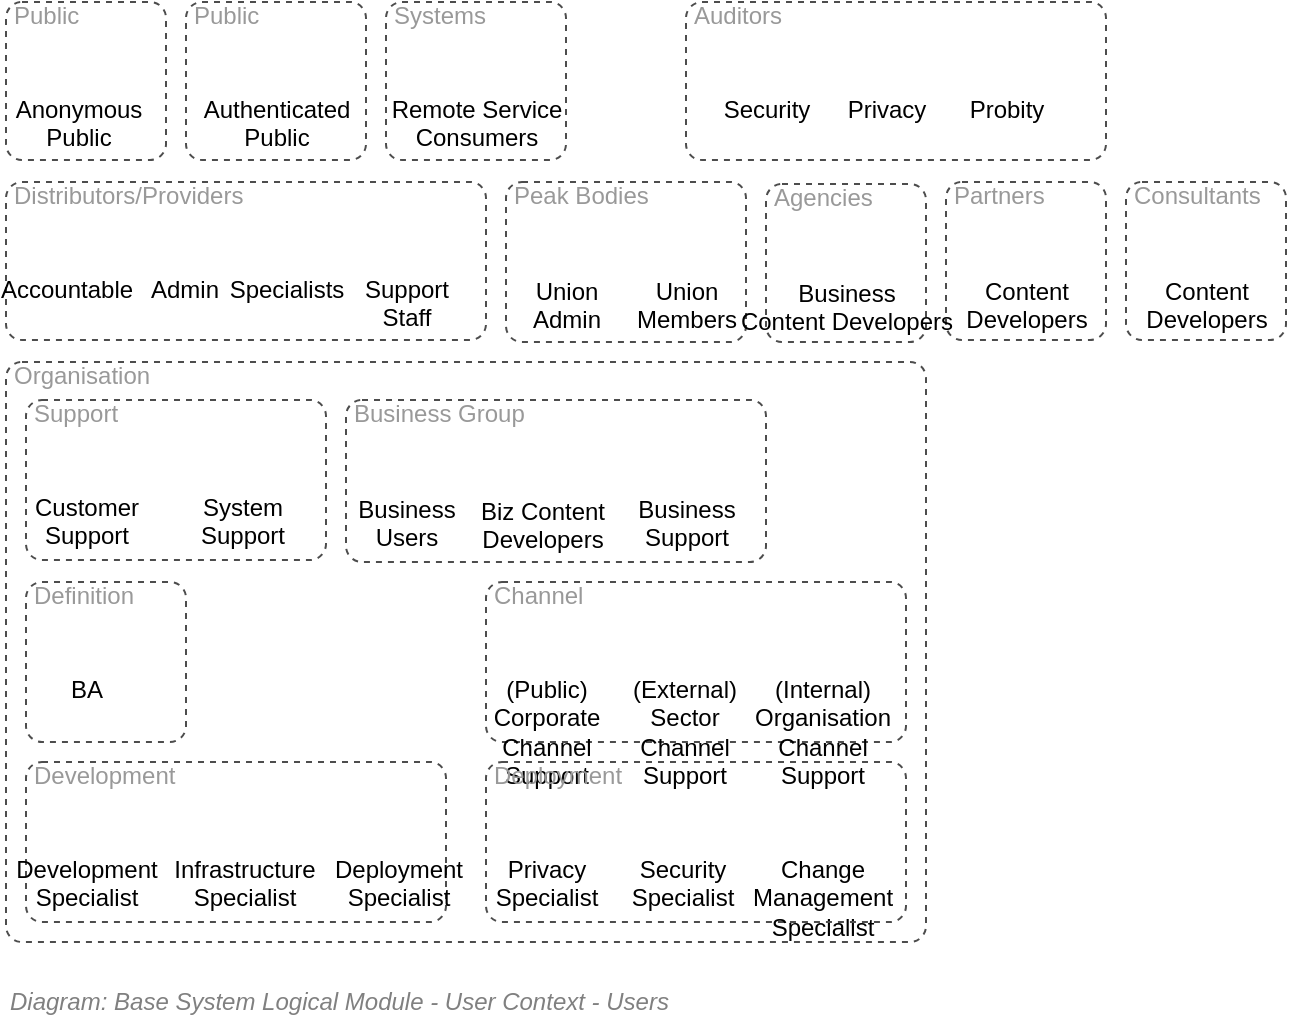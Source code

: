 <mxfile compressed="false" version="20.3.0" type="device">
  <diagram id="P8R_ujYhzhY3ImhZfcw1" name="User Context/Users">
    <mxGraphModel dx="782" dy="549" grid="1" gridSize="10" guides="1" tooltips="1" connect="1" arrows="1" fold="1" page="1" pageScale="1" pageWidth="827" pageHeight="1169" math="0" shadow="0">
      <root>
        <mxCell id="kmqt478jOupdFBZGFiFO-0" />
        <mxCell id="kmqt478jOupdFBZGFiFO-1" value="Diagram" parent="kmqt478jOupdFBZGFiFO-0" />
        <mxCell id="kmqt478jOupdFBZGFiFO-2" value="Organisation" style="rounded=1;whiteSpace=wrap;html=1;strokeColor=#4D4D4D;strokeWidth=1;fillColor=none;dashed=1;verticalAlign=top;align=left;spacingLeft=4;spacing=0;spacingTop=-5;fontColor=#999999;arcSize=16;absoluteArcSize=1;collapsible=0;container=1;recursiveResize=0;fontSize=12;" parent="kmqt478jOupdFBZGFiFO-1" vertex="1">
          <mxGeometry x="120" y="470" width="460" height="290" as="geometry" />
        </mxCell>
        <mxCell id="kmqt478jOupdFBZGFiFO-3" value="Business Group" style="rounded=1;whiteSpace=wrap;html=1;strokeColor=#4D4D4D;strokeWidth=1;fillColor=none;dashed=1;verticalAlign=top;align=left;spacingLeft=4;spacing=0;spacingTop=-5;fontColor=#999999;arcSize=16;absoluteArcSize=1;collapsible=0;container=1;recursiveResize=0;fontSize=12;" parent="kmqt478jOupdFBZGFiFO-2" vertex="1">
          <mxGeometry x="170" y="19" width="210" height="81" as="geometry" />
        </mxCell>
        <mxCell id="kmqt478jOupdFBZGFiFO-4" value="&lt;font style=&quot;font-size: 12px;&quot;&gt;Business&lt;br style=&quot;font-size: 12px;&quot;&gt;Support&lt;br style=&quot;font-size: 12px;&quot;&gt;&lt;/font&gt;" style="shape=image;html=1;verticalAlign=top;verticalLabelPosition=bottom;labelBackgroundColor=none;imageAspect=0;aspect=fixed;image=https://cdn0.iconfinder.com/data/icons/elasto-online-store/26/00-ELASTOFONT-STORE-READY_user-128.png;shadow=0;strokeColor=#4D4D4D;strokeWidth=2;fillColor=none;fontSize=12;fontColor=#000000;align=center;" parent="kmqt478jOupdFBZGFiFO-3" vertex="1">
          <mxGeometry x="160" y="21" width="20" height="20" as="geometry" />
        </mxCell>
        <mxCell id="kmqt478jOupdFBZGFiFO-19" value="&lt;font style=&quot;font-size: 12px;&quot;&gt;Biz Content&lt;br style=&quot;font-size: 12px;&quot;&gt;Developers&lt;br style=&quot;font-size: 12px;&quot;&gt;&lt;/font&gt;" style="shape=image;html=1;verticalAlign=top;verticalLabelPosition=bottom;labelBackgroundColor=none;imageAspect=0;aspect=fixed;image=https://cdn0.iconfinder.com/data/icons/elasto-online-store/26/00-ELASTOFONT-STORE-READY_user-128.png;shadow=0;strokeColor=#4D4D4D;strokeWidth=2;fillColor=none;fontSize=12;fontColor=#000000;align=center;" parent="kmqt478jOupdFBZGFiFO-3" vertex="1">
          <mxGeometry x="88" y="22" width="20" height="20" as="geometry" />
        </mxCell>
        <mxCell id="kmqt478jOupdFBZGFiFO-18" value="&lt;font style=&quot;font-size: 12px;&quot;&gt;Business&lt;br style=&quot;font-size: 12px;&quot;&gt;Users&lt;br style=&quot;font-size: 12px;&quot;&gt;&lt;/font&gt;" style="shape=image;html=1;verticalAlign=top;verticalLabelPosition=bottom;labelBackgroundColor=none;imageAspect=0;aspect=fixed;image=https://cdn0.iconfinder.com/data/icons/elasto-online-store/26/00-ELASTOFONT-STORE-READY_user-128.png;shadow=0;strokeColor=#4D4D4D;strokeWidth=2;fillColor=none;fontSize=12;fontColor=#000000;align=center;" parent="kmqt478jOupdFBZGFiFO-3" vertex="1">
          <mxGeometry x="20" y="21" width="20" height="20" as="geometry" />
        </mxCell>
        <mxCell id="kmqt478jOupdFBZGFiFO-5" value="Support" style="rounded=1;whiteSpace=wrap;html=1;strokeColor=#4D4D4D;strokeWidth=1;fillColor=none;dashed=1;verticalAlign=top;align=left;spacingLeft=4;spacing=0;spacingTop=-5;fontColor=#999999;arcSize=16;absoluteArcSize=1;collapsible=0;container=1;recursiveResize=0;fontSize=12;" parent="kmqt478jOupdFBZGFiFO-2" vertex="1">
          <mxGeometry x="10" y="19" width="150" height="80" as="geometry" />
        </mxCell>
        <mxCell id="kmqt478jOupdFBZGFiFO-6" value="&lt;font style=&quot;font-size: 12px;&quot;&gt;Customer&lt;br style=&quot;font-size: 12px;&quot;&gt;Support&lt;br style=&quot;font-size: 12px;&quot;&gt;&lt;/font&gt;" style="shape=image;html=1;verticalAlign=top;verticalLabelPosition=bottom;labelBackgroundColor=none;imageAspect=0;aspect=fixed;image=https://cdn0.iconfinder.com/data/icons/elasto-online-store/26/00-ELASTOFONT-STORE-READY_user-128.png;shadow=0;strokeColor=#4D4D4D;strokeWidth=2;fillColor=none;fontSize=12;fontColor=#000000;align=center;" parent="kmqt478jOupdFBZGFiFO-5" vertex="1">
          <mxGeometry x="20" y="20" width="20" height="20" as="geometry" />
        </mxCell>
        <mxCell id="A6WtNFrsDNKWG1MGvjbJ-3" value="&lt;font style=&quot;font-size: 12px;&quot;&gt;System &lt;br&gt;Support&lt;br style=&quot;font-size: 12px;&quot;&gt;&lt;/font&gt;" style="shape=image;html=1;verticalAlign=top;verticalLabelPosition=bottom;labelBackgroundColor=none;imageAspect=0;aspect=fixed;image=https://cdn0.iconfinder.com/data/icons/elasto-online-store/26/00-ELASTOFONT-STORE-READY_user-128.png;shadow=0;strokeColor=#4D4D4D;strokeWidth=2;fillColor=none;fontSize=12;fontColor=#000000;align=center;" vertex="1" parent="kmqt478jOupdFBZGFiFO-5">
          <mxGeometry x="98" y="20" width="20" height="20" as="geometry" />
        </mxCell>
        <mxCell id="kmqt478jOupdFBZGFiFO-8" value="Channel" style="rounded=1;whiteSpace=wrap;html=1;strokeColor=#4D4D4D;strokeWidth=1;fillColor=none;dashed=1;verticalAlign=top;align=left;spacingLeft=4;spacing=0;spacingTop=-5;fontColor=#999999;arcSize=16;absoluteArcSize=1;collapsible=0;container=1;recursiveResize=0;fontSize=12;" parent="kmqt478jOupdFBZGFiFO-2" vertex="1">
          <mxGeometry x="240" y="110" width="210" height="80" as="geometry" />
        </mxCell>
        <mxCell id="kmqt478jOupdFBZGFiFO-9" value="&lt;font style=&quot;font-size: 12px&quot;&gt;(Public)&lt;br&gt;Corporate&lt;br style=&quot;font-size: 12px&quot;&gt;Channel&lt;br style=&quot;font-size: 12px&quot;&gt;Support&lt;br style=&quot;font-size: 12px&quot;&gt;&lt;/font&gt;" style="shape=image;html=1;verticalAlign=top;verticalLabelPosition=bottom;labelBackgroundColor=none;imageAspect=0;aspect=fixed;image=https://cdn0.iconfinder.com/data/icons/elasto-online-store/26/00-ELASTOFONT-STORE-READY_user-128.png;shadow=0;strokeColor=#4D4D4D;strokeWidth=2;fillColor=none;fontSize=12;fontColor=#000000;align=center;dashed=1;imageBackground=#ffffff;" parent="kmqt478jOupdFBZGFiFO-8" vertex="1">
          <mxGeometry x="20" y="20" width="20" height="20" as="geometry" />
        </mxCell>
        <mxCell id="kmqt478jOupdFBZGFiFO-10" value="&lt;font style=&quot;font-size: 12px&quot;&gt;(Internal) &lt;br&gt;Organisation&lt;br style=&quot;font-size: 12px&quot;&gt;Channel&lt;br&gt;Support&lt;br style=&quot;font-size: 12px&quot;&gt;&lt;/font&gt;" style="shape=image;html=1;verticalAlign=top;verticalLabelPosition=bottom;labelBackgroundColor=none;imageAspect=0;aspect=fixed;image=https://cdn0.iconfinder.com/data/icons/elasto-online-store/26/00-ELASTOFONT-STORE-READY_user-128.png;shadow=0;strokeColor=#4D4D4D;strokeWidth=2;fillColor=none;fontSize=12;fontColor=#000000;align=center;dashed=1;" parent="kmqt478jOupdFBZGFiFO-8" vertex="1">
          <mxGeometry x="158" y="20" width="20" height="20" as="geometry" />
        </mxCell>
        <mxCell id="kmqt478jOupdFBZGFiFO-11" value="&lt;font style=&quot;font-size: 12px&quot;&gt;(External)&lt;br&gt;Sector&lt;br style=&quot;font-size: 12px&quot;&gt;Channel&lt;br&gt;Support&lt;br style=&quot;font-size: 12px&quot;&gt;&lt;/font&gt;" style="shape=image;html=1;verticalAlign=top;verticalLabelPosition=bottom;labelBackgroundColor=none;imageAspect=0;aspect=fixed;image=https://cdn0.iconfinder.com/data/icons/elasto-online-store/26/00-ELASTOFONT-STORE-READY_user-128.png;shadow=0;strokeColor=#4D4D4D;strokeWidth=2;fillColor=none;fontSize=12;fontColor=#000000;align=center;dashed=1;" parent="kmqt478jOupdFBZGFiFO-8" vertex="1">
          <mxGeometry x="89" y="20" width="20" height="20" as="geometry" />
        </mxCell>
        <mxCell id="kmqt478jOupdFBZGFiFO-12" value="Development" style="rounded=1;whiteSpace=wrap;html=1;strokeColor=#4D4D4D;strokeWidth=1;fillColor=none;dashed=1;verticalAlign=top;align=left;spacingLeft=4;spacing=0;spacingTop=-5;fontColor=#999999;arcSize=16;absoluteArcSize=1;collapsible=0;container=1;recursiveResize=0;fontSize=12;" parent="kmqt478jOupdFBZGFiFO-2" vertex="1">
          <mxGeometry x="10" y="200" width="210" height="80" as="geometry" />
        </mxCell>
        <mxCell id="kmqt478jOupdFBZGFiFO-13" value="&lt;font style=&quot;font-size: 12px;&quot;&gt;Development&lt;br style=&quot;font-size: 12px;&quot;&gt;Specialist&lt;br style=&quot;font-size: 12px;&quot;&gt;&lt;/font&gt;" style="shape=image;html=1;verticalAlign=top;verticalLabelPosition=bottom;labelBackgroundColor=none;imageAspect=0;aspect=fixed;image=https://cdn0.iconfinder.com/data/icons/elasto-online-store/26/00-ELASTOFONT-STORE-READY_user-128.png;shadow=0;strokeColor=#4D4D4D;strokeWidth=2;fillColor=none;fontSize=12;fontColor=#000000;align=center;dashed=1;" parent="kmqt478jOupdFBZGFiFO-12" vertex="1">
          <mxGeometry x="20" y="20" width="20" height="20" as="geometry" />
        </mxCell>
        <mxCell id="kmqt478jOupdFBZGFiFO-14" value="&lt;font style=&quot;font-size: 12px;&quot;&gt;Infrastructure&lt;br style=&quot;font-size: 12px;&quot;&gt;Specialist&lt;br style=&quot;font-size: 12px;&quot;&gt;&lt;/font&gt;" style="shape=image;html=1;verticalAlign=top;verticalLabelPosition=bottom;labelBackgroundColor=none;imageAspect=0;aspect=fixed;image=https://cdn0.iconfinder.com/data/icons/elasto-online-store/26/00-ELASTOFONT-STORE-READY_user-128.png;shadow=0;strokeColor=#4D4D4D;strokeWidth=2;fillColor=none;fontSize=12;fontColor=#000000;align=center;dashed=1;" parent="kmqt478jOupdFBZGFiFO-12" vertex="1">
          <mxGeometry x="99" y="20" width="20" height="20" as="geometry" />
        </mxCell>
        <mxCell id="kmqt478jOupdFBZGFiFO-17" value="&lt;font style=&quot;font-size: 12px;&quot;&gt;Deployment&lt;br style=&quot;font-size: 12px;&quot;&gt;Specialist&lt;br style=&quot;font-size: 12px;&quot;&gt;&lt;/font&gt;" style="shape=image;html=1;verticalAlign=top;verticalLabelPosition=bottom;labelBackgroundColor=none;imageAspect=0;aspect=fixed;image=https://cdn0.iconfinder.com/data/icons/elasto-online-store/26/00-ELASTOFONT-STORE-READY_user-128.png;shadow=0;strokeColor=#4D4D4D;strokeWidth=2;fillColor=none;fontSize=12;fontColor=#000000;align=center;dashed=1;" parent="kmqt478jOupdFBZGFiFO-12" vertex="1">
          <mxGeometry x="176" y="20.329" width="20" height="20" as="geometry" />
        </mxCell>
        <mxCell id="A6WtNFrsDNKWG1MGvjbJ-6" value="Deployment" style="rounded=1;whiteSpace=wrap;html=1;strokeColor=#4D4D4D;strokeWidth=1;fillColor=none;dashed=1;verticalAlign=top;align=left;spacingLeft=4;spacing=0;spacingTop=-5;fontColor=#999999;arcSize=16;absoluteArcSize=1;collapsible=0;container=1;recursiveResize=0;fontSize=12;" vertex="1" parent="kmqt478jOupdFBZGFiFO-2">
          <mxGeometry x="240" y="200" width="210" height="80" as="geometry" />
        </mxCell>
        <mxCell id="A6WtNFrsDNKWG1MGvjbJ-7" value="&lt;font style=&quot;font-size: 12px;&quot;&gt;Privacy&lt;br&gt;Specialist&lt;br style=&quot;font-size: 12px;&quot;&gt;&lt;/font&gt;" style="shape=image;html=1;verticalAlign=top;verticalLabelPosition=bottom;labelBackgroundColor=none;imageAspect=0;aspect=fixed;image=https://cdn0.iconfinder.com/data/icons/elasto-online-store/26/00-ELASTOFONT-STORE-READY_user-128.png;shadow=0;strokeColor=#4D4D4D;strokeWidth=2;fillColor=none;fontSize=12;fontColor=#000000;align=center;" vertex="1" parent="A6WtNFrsDNKWG1MGvjbJ-6">
          <mxGeometry x="20" y="20" width="20" height="20" as="geometry" />
        </mxCell>
        <mxCell id="A6WtNFrsDNKWG1MGvjbJ-8" value="&lt;font style=&quot;font-size: 12px;&quot;&gt;Security&lt;br&gt;Specialist&lt;br style=&quot;font-size: 12px;&quot;&gt;&lt;/font&gt;" style="shape=image;html=1;verticalAlign=top;verticalLabelPosition=bottom;labelBackgroundColor=none;imageAspect=0;aspect=fixed;image=https://cdn0.iconfinder.com/data/icons/elasto-online-store/26/00-ELASTOFONT-STORE-READY_user-128.png;shadow=0;strokeColor=#4D4D4D;strokeWidth=2;fillColor=none;fontSize=12;fontColor=#000000;align=center;" vertex="1" parent="A6WtNFrsDNKWG1MGvjbJ-6">
          <mxGeometry x="88" y="20" width="20" height="20" as="geometry" />
        </mxCell>
        <mxCell id="A6WtNFrsDNKWG1MGvjbJ-9" value="&lt;font style=&quot;font-size: 12px;&quot;&gt;Change&lt;br&gt;Management&lt;br&gt;Specialist&lt;br style=&quot;font-size: 12px;&quot;&gt;&lt;/font&gt;" style="shape=image;html=1;verticalAlign=top;verticalLabelPosition=bottom;labelBackgroundColor=none;imageAspect=0;aspect=fixed;image=https://cdn0.iconfinder.com/data/icons/elasto-online-store/26/00-ELASTOFONT-STORE-READY_user-128.png;shadow=0;strokeColor=#4D4D4D;strokeWidth=2;fillColor=none;fontSize=12;fontColor=#000000;align=center;" vertex="1" parent="A6WtNFrsDNKWG1MGvjbJ-6">
          <mxGeometry x="158" y="20" width="20" height="20" as="geometry" />
        </mxCell>
        <mxCell id="A6WtNFrsDNKWG1MGvjbJ-11" value="Definition" style="rounded=1;whiteSpace=wrap;html=1;strokeColor=#4D4D4D;strokeWidth=1;fillColor=none;dashed=1;verticalAlign=top;align=left;spacingLeft=4;spacing=0;spacingTop=-5;fontColor=#999999;arcSize=16;absoluteArcSize=1;collapsible=0;container=1;recursiveResize=0;fontSize=12;" vertex="1" parent="kmqt478jOupdFBZGFiFO-2">
          <mxGeometry x="10" y="110" width="80" height="80" as="geometry" />
        </mxCell>
        <mxCell id="A6WtNFrsDNKWG1MGvjbJ-12" value="&lt;font style=&quot;font-size: 12px;&quot;&gt;BA&lt;br style=&quot;font-size: 12px;&quot;&gt;&lt;/font&gt;" style="shape=image;html=1;verticalAlign=top;verticalLabelPosition=bottom;labelBackgroundColor=none;imageAspect=0;aspect=fixed;image=https://cdn0.iconfinder.com/data/icons/elasto-online-store/26/00-ELASTOFONT-STORE-READY_user-128.png;shadow=0;strokeColor=#4D4D4D;strokeWidth=2;fillColor=none;fontSize=12;fontColor=#000000;align=center;dashed=1;" vertex="1" parent="A6WtNFrsDNKWG1MGvjbJ-11">
          <mxGeometry x="20" y="20" width="20" height="20" as="geometry" />
        </mxCell>
        <mxCell id="kmqt478jOupdFBZGFiFO-22" value="Distributors/Providers" style="rounded=1;whiteSpace=wrap;html=1;strokeColor=#4D4D4D;strokeWidth=1;fillColor=none;dashed=1;verticalAlign=top;align=left;spacingLeft=4;spacing=0;spacingTop=-5;fontColor=#999999;arcSize=16;absoluteArcSize=1;collapsible=0;container=1;recursiveResize=0;fontSize=12;" parent="kmqt478jOupdFBZGFiFO-1" vertex="1">
          <mxGeometry x="120" y="380" width="240" height="79" as="geometry" />
        </mxCell>
        <mxCell id="kmqt478jOupdFBZGFiFO-23" value="&lt;font style=&quot;font-size: 12px;&quot;&gt;Accountable&lt;br style=&quot;font-size: 12px;&quot;&gt;&lt;/font&gt;" style="shape=image;html=1;verticalAlign=top;verticalLabelPosition=bottom;labelBackgroundColor=none;imageAspect=0;aspect=fixed;image=https://cdn0.iconfinder.com/data/icons/elasto-online-store/26/00-ELASTOFONT-STORE-READY_user-128.png;shadow=0;strokeColor=#4D4D4D;strokeWidth=2;fillColor=none;fontSize=12;fontColor=#000000;align=center;" parent="kmqt478jOupdFBZGFiFO-22" vertex="1">
          <mxGeometry x="20" y="20" width="20" height="20" as="geometry" />
        </mxCell>
        <mxCell id="kmqt478jOupdFBZGFiFO-24" value="&lt;font style=&quot;font-size: 12px;&quot;&gt;Admin&lt;br style=&quot;font-size: 12px;&quot;&gt;&lt;/font&gt;" style="shape=image;html=1;verticalAlign=top;verticalLabelPosition=bottom;labelBackgroundColor=none;imageAspect=0;aspect=fixed;image=https://cdn0.iconfinder.com/data/icons/elasto-online-store/26/00-ELASTOFONT-STORE-READY_user-128.png;shadow=0;strokeColor=#4D4D4D;strokeWidth=2;fillColor=none;fontSize=12;fontColor=#000000;align=center;" parent="kmqt478jOupdFBZGFiFO-22" vertex="1">
          <mxGeometry x="79" y="20" width="20" height="20" as="geometry" />
        </mxCell>
        <mxCell id="kmqt478jOupdFBZGFiFO-25" value="&lt;font style=&quot;font-size: 12px;&quot;&gt;Specialists&lt;br style=&quot;font-size: 12px;&quot;&gt;&lt;/font&gt;" style="shape=image;html=1;verticalAlign=top;verticalLabelPosition=bottom;labelBackgroundColor=none;imageAspect=0;aspect=fixed;image=https://cdn0.iconfinder.com/data/icons/elasto-online-store/26/00-ELASTOFONT-STORE-READY_user-128.png;shadow=0;strokeColor=#4D4D4D;strokeWidth=2;fillColor=none;fontSize=12;fontColor=#000000;align=center;" parent="kmqt478jOupdFBZGFiFO-22" vertex="1">
          <mxGeometry x="130" y="20" width="20" height="20" as="geometry" />
        </mxCell>
        <mxCell id="kmqt478jOupdFBZGFiFO-26" value="&lt;font style=&quot;font-size: 12px;&quot;&gt;Support&lt;br style=&quot;font-size: 12px;&quot;&gt;Staff&lt;br style=&quot;font-size: 12px;&quot;&gt;&lt;/font&gt;" style="shape=image;html=1;verticalAlign=top;verticalLabelPosition=bottom;labelBackgroundColor=none;imageAspect=0;aspect=fixed;image=https://cdn0.iconfinder.com/data/icons/elasto-online-store/26/00-ELASTOFONT-STORE-READY_user-128.png;shadow=0;strokeColor=#4D4D4D;strokeWidth=2;fillColor=none;fontSize=12;fontColor=#000000;align=center;" parent="kmqt478jOupdFBZGFiFO-22" vertex="1">
          <mxGeometry x="190" y="20" width="20" height="20" as="geometry" />
        </mxCell>
        <mxCell id="kmqt478jOupdFBZGFiFO-27" value="Partners" style="rounded=1;whiteSpace=wrap;html=1;strokeColor=#4D4D4D;strokeWidth=1;fillColor=none;dashed=1;verticalAlign=top;align=left;spacingLeft=4;spacing=0;spacingTop=-5;fontColor=#999999;arcSize=16;absoluteArcSize=1;collapsible=0;container=1;recursiveResize=0;fontSize=12;" parent="kmqt478jOupdFBZGFiFO-1" vertex="1">
          <mxGeometry x="590" y="380" width="80" height="79" as="geometry" />
        </mxCell>
        <mxCell id="kmqt478jOupdFBZGFiFO-28" value="&lt;font style=&quot;font-size: 12px;&quot;&gt;Content&lt;br style=&quot;font-size: 12px;&quot;&gt;Developers&lt;br style=&quot;font-size: 12px;&quot;&gt;&lt;/font&gt;" style="shape=image;html=1;verticalAlign=top;verticalLabelPosition=bottom;labelBackgroundColor=none;imageAspect=0;aspect=fixed;image=https://cdn0.iconfinder.com/data/icons/elasto-online-store/26/00-ELASTOFONT-STORE-READY_user-128.png;shadow=0;strokeColor=#4D4D4D;strokeWidth=2;fillColor=none;fontSize=12;fontColor=#000000;align=center;" parent="kmqt478jOupdFBZGFiFO-27" vertex="1">
          <mxGeometry x="30" y="20.5" width="20" height="20" as="geometry" />
        </mxCell>
        <mxCell id="kmqt478jOupdFBZGFiFO-29" value="Consultants" style="rounded=1;whiteSpace=wrap;html=1;strokeColor=#4D4D4D;strokeWidth=1;fillColor=none;dashed=1;verticalAlign=top;align=left;spacingLeft=4;spacing=0;spacingTop=-5;fontColor=#999999;arcSize=16;absoluteArcSize=1;collapsible=0;container=1;recursiveResize=0;fontSize=12;" parent="kmqt478jOupdFBZGFiFO-1" vertex="1">
          <mxGeometry x="680" y="380" width="80" height="79" as="geometry" />
        </mxCell>
        <mxCell id="kmqt478jOupdFBZGFiFO-30" value="&lt;font style=&quot;font-size: 12px;&quot;&gt;Content&lt;br style=&quot;font-size: 12px;&quot;&gt;Developers&lt;br style=&quot;font-size: 12px;&quot;&gt;&lt;/font&gt;" style="shape=image;html=1;verticalAlign=top;verticalLabelPosition=bottom;labelBackgroundColor=none;imageAspect=0;aspect=fixed;image=https://cdn0.iconfinder.com/data/icons/elasto-online-store/26/00-ELASTOFONT-STORE-READY_user-128.png;shadow=0;strokeColor=#4D4D4D;strokeWidth=2;fillColor=none;fontSize=12;fontColor=#000000;align=center;" parent="kmqt478jOupdFBZGFiFO-29" vertex="1">
          <mxGeometry x="30" y="20.5" width="20" height="20" as="geometry" />
        </mxCell>
        <mxCell id="kmqt478jOupdFBZGFiFO-31" value="Peak Bodies" style="rounded=1;whiteSpace=wrap;html=1;strokeColor=#4D4D4D;strokeWidth=1;fillColor=none;dashed=1;verticalAlign=top;align=left;spacingLeft=4;spacing=0;spacingTop=-5;fontColor=#999999;arcSize=16;absoluteArcSize=1;collapsible=0;container=1;recursiveResize=0;fontSize=12;" parent="kmqt478jOupdFBZGFiFO-1" vertex="1">
          <mxGeometry x="370" y="380" width="120" height="80" as="geometry" />
        </mxCell>
        <mxCell id="kmqt478jOupdFBZGFiFO-32" value="&lt;font style=&quot;font-size: 12px;&quot;&gt;Union&lt;br style=&quot;font-size: 12px;&quot;&gt;Members&lt;br style=&quot;font-size: 12px;&quot;&gt;&lt;/font&gt;" style="shape=image;html=1;verticalAlign=top;verticalLabelPosition=bottom;labelBackgroundColor=none;imageAspect=0;aspect=fixed;image=https://cdn0.iconfinder.com/data/icons/elasto-online-store/26/00-ELASTOFONT-STORE-READY_user-128.png;shadow=0;strokeColor=#4D4D4D;strokeWidth=2;fillColor=none;fontSize=12;fontColor=#000000;align=center;" parent="kmqt478jOupdFBZGFiFO-31" vertex="1">
          <mxGeometry x="80" y="20.5" width="20" height="20" as="geometry" />
        </mxCell>
        <mxCell id="kmqt478jOupdFBZGFiFO-33" value="&lt;font style=&quot;font-size: 12px;&quot;&gt;Union&lt;br style=&quot;font-size: 12px;&quot;&gt;Admin&lt;br style=&quot;font-size: 12px;&quot;&gt;&lt;/font&gt;" style="shape=image;html=1;verticalAlign=top;verticalLabelPosition=bottom;labelBackgroundColor=none;imageAspect=0;aspect=fixed;image=https://cdn0.iconfinder.com/data/icons/elasto-online-store/26/00-ELASTOFONT-STORE-READY_user-128.png;shadow=0;strokeColor=#4D4D4D;strokeWidth=2;fillColor=none;fontSize=12;fontColor=#000000;align=center;" parent="kmqt478jOupdFBZGFiFO-31" vertex="1">
          <mxGeometry x="20" y="20.5" width="20" height="20" as="geometry" />
        </mxCell>
        <mxCell id="kmqt478jOupdFBZGFiFO-34" value="Public" style="rounded=1;whiteSpace=wrap;html=1;strokeColor=#4D4D4D;strokeWidth=1;fillColor=none;dashed=1;verticalAlign=top;align=left;spacingLeft=4;spacing=0;spacingTop=-5;fontColor=#999999;arcSize=16;absoluteArcSize=1;collapsible=0;container=1;recursiveResize=0;fontSize=12;" parent="kmqt478jOupdFBZGFiFO-1" vertex="1">
          <mxGeometry x="120" y="290" width="80" height="79" as="geometry" />
        </mxCell>
        <mxCell id="kmqt478jOupdFBZGFiFO-35" value="&lt;font style=&quot;font-size: 12px;&quot;&gt;Anonymous&lt;br style=&quot;font-size: 12px;&quot;&gt;Public&lt;br style=&quot;font-size: 12px;&quot;&gt;&lt;/font&gt;" style="shape=image;html=1;verticalAlign=top;verticalLabelPosition=bottom;labelBackgroundColor=none;imageAspect=0;aspect=fixed;image=https://cdn0.iconfinder.com/data/icons/elasto-online-store/26/00-ELASTOFONT-STORE-READY_user-128.png;shadow=0;strokeColor=#4D4D4D;strokeWidth=2;fillColor=none;fontSize=12;fontColor=#000000;align=center;" parent="kmqt478jOupdFBZGFiFO-34" vertex="1">
          <mxGeometry x="26" y="19.5" width="20" height="20" as="geometry" />
        </mxCell>
        <mxCell id="kmqt478jOupdFBZGFiFO-36" value="Public" style="rounded=1;whiteSpace=wrap;html=1;strokeColor=#4D4D4D;strokeWidth=1;fillColor=none;dashed=1;verticalAlign=top;align=left;spacingLeft=4;spacing=0;spacingTop=-5;fontColor=#999999;arcSize=16;absoluteArcSize=1;collapsible=0;container=1;recursiveResize=0;fontSize=12;" parent="kmqt478jOupdFBZGFiFO-1" vertex="1">
          <mxGeometry x="210" y="290" width="90" height="79" as="geometry" />
        </mxCell>
        <mxCell id="kmqt478jOupdFBZGFiFO-37" value="&lt;font style=&quot;font-size: 12px;&quot;&gt;Authenticated&lt;br style=&quot;font-size: 12px;&quot;&gt;Public&lt;br style=&quot;font-size: 12px;&quot;&gt;&lt;/font&gt;" style="shape=image;html=1;verticalAlign=top;verticalLabelPosition=bottom;labelBackgroundColor=none;imageAspect=0;aspect=fixed;image=https://cdn0.iconfinder.com/data/icons/elasto-online-store/26/00-ELASTOFONT-STORE-READY_user-128.png;shadow=0;strokeColor=#4D4D4D;strokeWidth=2;fillColor=none;fontSize=12;fontColor=#000000;align=center;" parent="kmqt478jOupdFBZGFiFO-36" vertex="1">
          <mxGeometry x="35" y="19.5" width="20" height="20" as="geometry" />
        </mxCell>
        <mxCell id="kmqt478jOupdFBZGFiFO-38" value="Systems" style="rounded=1;whiteSpace=wrap;html=1;strokeColor=#4D4D4D;strokeWidth=1;fillColor=none;dashed=1;verticalAlign=top;align=left;spacingLeft=4;spacing=0;spacingTop=-5;fontColor=#999999;arcSize=16;absoluteArcSize=1;collapsible=0;container=1;recursiveResize=0;fontSize=12;" parent="kmqt478jOupdFBZGFiFO-1" vertex="1">
          <mxGeometry x="310" y="290" width="90" height="79" as="geometry" />
        </mxCell>
        <mxCell id="kmqt478jOupdFBZGFiFO-39" value="&lt;font style=&quot;font-size: 12px;&quot;&gt;Remote Service&lt;br style=&quot;font-size: 12px;&quot;&gt;Consumers&lt;br style=&quot;font-size: 12px;&quot;&gt;&lt;/font&gt;" style="shape=image;html=1;verticalAlign=top;verticalLabelPosition=bottom;labelBackgroundColor=#ffffff;imageAspect=0;aspect=fixed;image=https://cdn4.iconfinder.com/data/icons/space-and-astronomy-1/800/robot-128.png;shadow=0;fontFamily=Helvetica;fontSize=12;fontColor=#000000;align=center;strokeColor=#4D4D4D;strokeWidth=2;" parent="kmqt478jOupdFBZGFiFO-38" vertex="1">
          <mxGeometry x="35" y="19.5" width="20" height="20" as="geometry" />
        </mxCell>
        <mxCell id="uxsCizR8dgZcxQHBSJLs-0" value="Auditors" style="rounded=1;whiteSpace=wrap;html=1;strokeColor=#4D4D4D;strokeWidth=1;fillColor=none;dashed=1;verticalAlign=top;align=left;spacingLeft=4;spacing=0;spacingTop=-5;fontColor=#999999;arcSize=16;absoluteArcSize=1;collapsible=0;container=1;recursiveResize=0;fontSize=12;" parent="kmqt478jOupdFBZGFiFO-1" vertex="1">
          <mxGeometry x="460" y="290" width="210" height="79" as="geometry" />
        </mxCell>
        <mxCell id="uxsCizR8dgZcxQHBSJLs-1" value="&lt;font style=&quot;font-size: 12px;&quot;&gt;Security&lt;br style=&quot;font-size: 12px;&quot;&gt;&lt;/font&gt;" style="shape=image;html=1;verticalAlign=top;verticalLabelPosition=bottom;labelBackgroundColor=none;imageAspect=0;aspect=fixed;image=https://cdn0.iconfinder.com/data/icons/elasto-online-store/26/00-ELASTOFONT-STORE-READY_user-128.png;shadow=0;strokeColor=#4D4D4D;strokeWidth=2;fillColor=none;fontSize=12;fontColor=#000000;align=center;" parent="uxsCizR8dgZcxQHBSJLs-0" vertex="1">
          <mxGeometry x="30" y="20.5" width="19.5" height="19.5" as="geometry" />
        </mxCell>
        <mxCell id="uxsCizR8dgZcxQHBSJLs-6" value="&lt;font style=&quot;font-size: 12px;&quot;&gt;Privacy&lt;br style=&quot;font-size: 12px;&quot;&gt;&lt;/font&gt;" style="shape=image;html=1;verticalAlign=top;verticalLabelPosition=bottom;labelBackgroundColor=none;imageAspect=0;aspect=fixed;image=https://cdn0.iconfinder.com/data/icons/elasto-online-store/26/00-ELASTOFONT-STORE-READY_user-128.png;shadow=0;strokeColor=#4D4D4D;strokeWidth=2;fillColor=none;fontSize=12;fontColor=#000000;align=center;" parent="uxsCizR8dgZcxQHBSJLs-0" vertex="1">
          <mxGeometry x="90" y="20.5" width="19.5" height="19.5" as="geometry" />
        </mxCell>
        <mxCell id="uxsCizR8dgZcxQHBSJLs-7" value="&lt;font style=&quot;font-size: 12px;&quot;&gt;Probity&lt;br style=&quot;font-size: 12px;&quot;&gt;&lt;/font&gt;" style="shape=image;html=1;verticalAlign=top;verticalLabelPosition=bottom;labelBackgroundColor=none;imageAspect=0;aspect=fixed;image=https://cdn0.iconfinder.com/data/icons/elasto-online-store/26/00-ELASTOFONT-STORE-READY_user-128.png;shadow=0;strokeColor=#4D4D4D;strokeWidth=2;fillColor=none;fontSize=12;fontColor=#000000;align=center;" parent="uxsCizR8dgZcxQHBSJLs-0" vertex="1">
          <mxGeometry x="150" y="20.5" width="19.5" height="19.5" as="geometry" />
        </mxCell>
        <mxCell id="kmqt478jOupdFBZGFiFO-20" value="Agencies" style="rounded=1;whiteSpace=wrap;html=1;strokeColor=#4D4D4D;strokeWidth=1;fillColor=none;dashed=1;verticalAlign=top;align=left;spacingLeft=4;spacing=0;spacingTop=-5;fontColor=#999999;arcSize=16;absoluteArcSize=1;collapsible=0;container=1;recursiveResize=0;fontSize=12;" parent="kmqt478jOupdFBZGFiFO-1" vertex="1">
          <mxGeometry x="500" y="381" width="80" height="79" as="geometry" />
        </mxCell>
        <mxCell id="kmqt478jOupdFBZGFiFO-21" value="&lt;font style=&quot;font-size: 12px;&quot;&gt;Business&lt;br style=&quot;font-size: 12px;&quot;&gt;Content Developers&lt;br style=&quot;font-size: 12px;&quot;&gt;&lt;/font&gt;" style="shape=image;html=1;verticalAlign=top;verticalLabelPosition=bottom;labelBackgroundColor=none;imageAspect=0;aspect=fixed;image=https://cdn0.iconfinder.com/data/icons/elasto-online-store/26/00-ELASTOFONT-STORE-READY_user-128.png;shadow=0;strokeColor=#4D4D4D;strokeWidth=2;fillColor=none;fontSize=12;fontColor=#000000;align=center;" parent="kmqt478jOupdFBZGFiFO-20" vertex="1">
          <mxGeometry x="30" y="20.5" width="20" height="20" as="geometry" />
        </mxCell>
        <mxCell id="kmqt478jOupdFBZGFiFO-40" value="Title/Diagram" parent="kmqt478jOupdFBZGFiFO-0" />
        <mxCell id="kmqt478jOupdFBZGFiFO-41" value="&lt;font style=&quot;font-size: 12px&quot;&gt;Diagram: Base System Logical Module - User Context - Users&lt;/font&gt;" style="text;strokeColor=none;fillColor=none;html=1;fontSize=12;fontStyle=2;verticalAlign=middle;align=left;shadow=0;glass=0;comic=0;opacity=30;fontColor=#808080;" parent="kmqt478jOupdFBZGFiFO-40" vertex="1">
          <mxGeometry x="120" y="780" width="520" height="20" as="geometry" />
        </mxCell>
      </root>
    </mxGraphModel>
  </diagram>
</mxfile>

